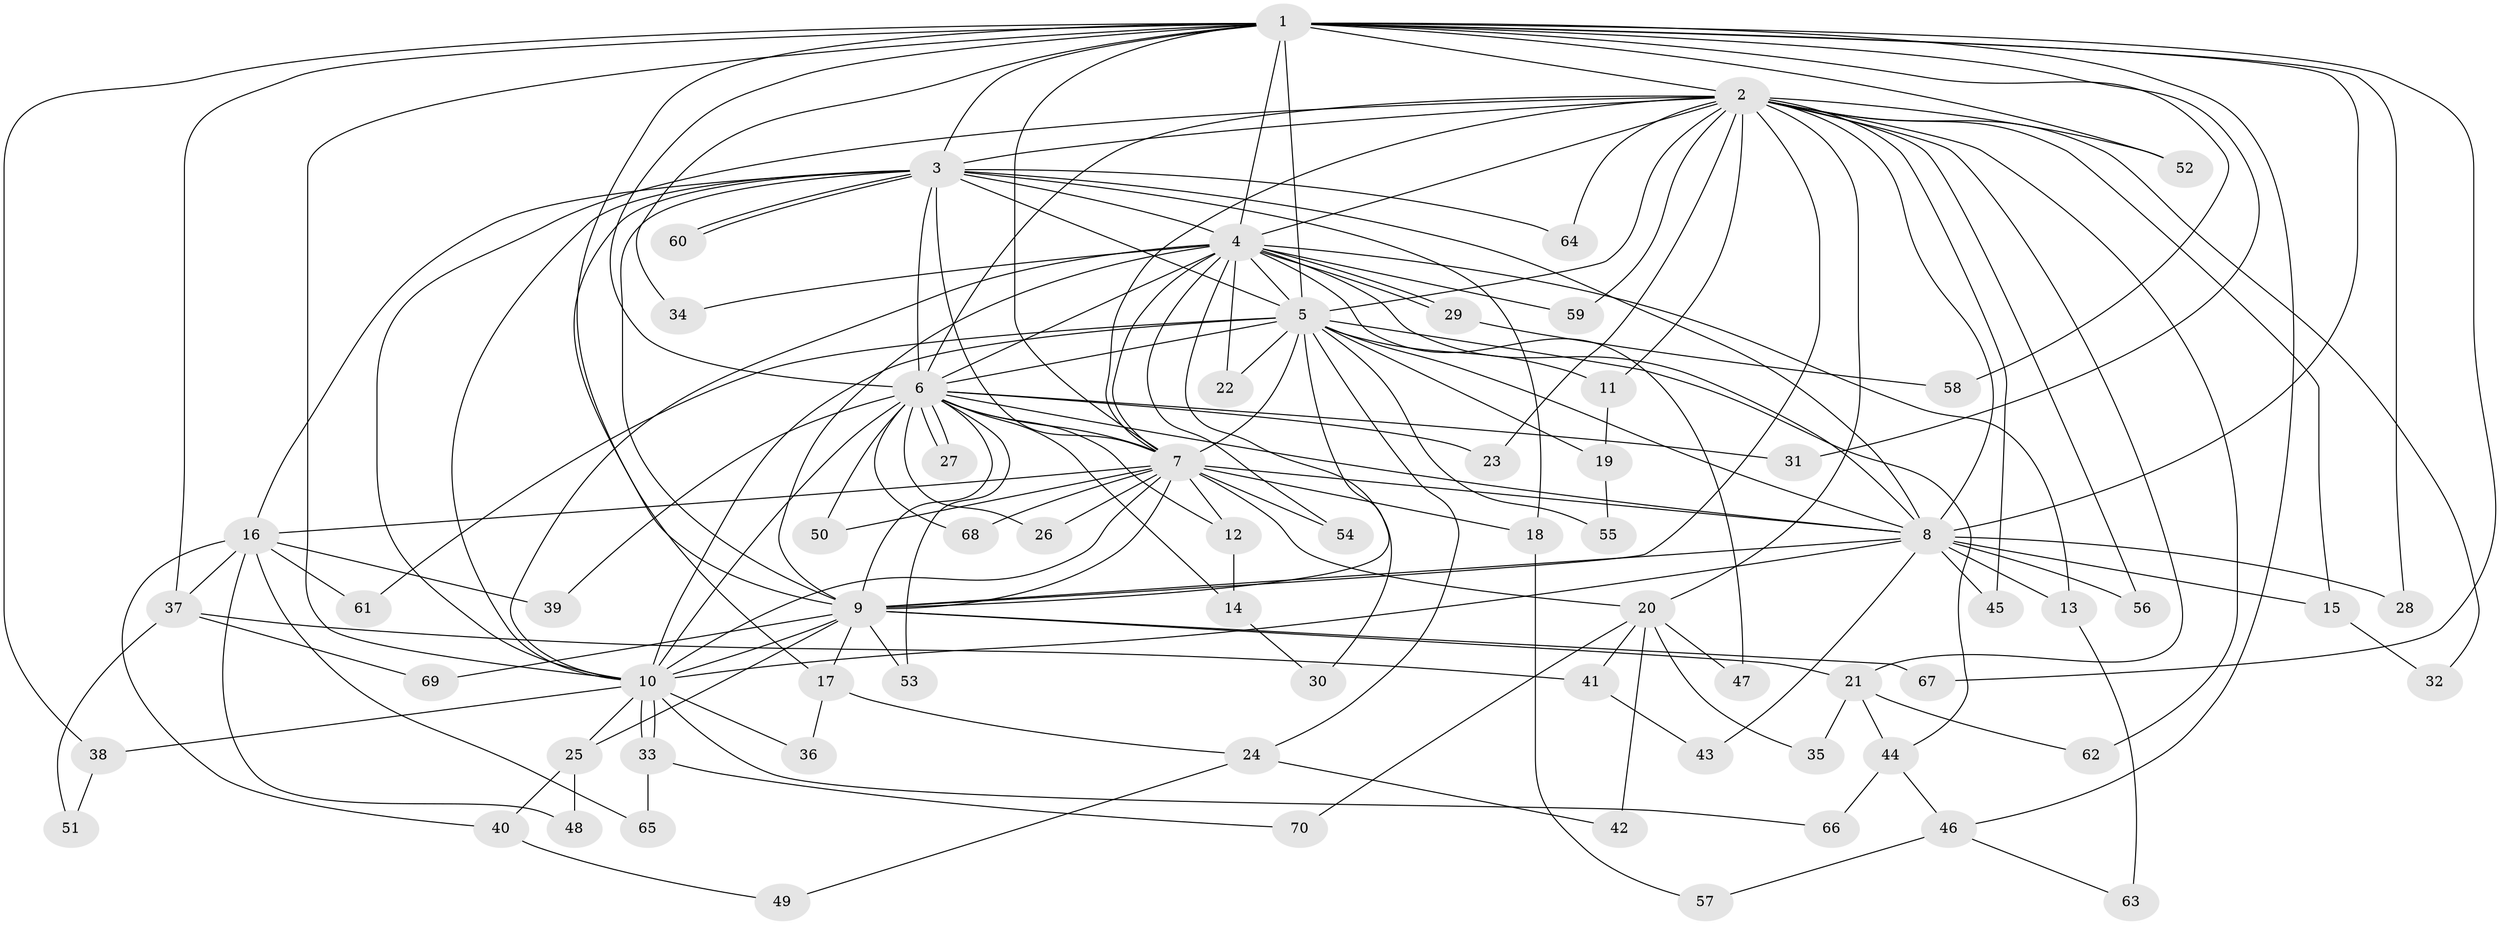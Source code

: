 // coarse degree distribution, {13: 0.041666666666666664, 7: 0.125, 15: 0.041666666666666664, 9: 0.08333333333333333, 5: 0.16666666666666666, 3: 0.3333333333333333, 2: 0.08333333333333333, 6: 0.041666666666666664, 4: 0.041666666666666664, 1: 0.041666666666666664}
// Generated by graph-tools (version 1.1) at 2025/50/03/04/25 22:50:01]
// undirected, 70 vertices, 165 edges
graph export_dot {
  node [color=gray90,style=filled];
  1;
  2;
  3;
  4;
  5;
  6;
  7;
  8;
  9;
  10;
  11;
  12;
  13;
  14;
  15;
  16;
  17;
  18;
  19;
  20;
  21;
  22;
  23;
  24;
  25;
  26;
  27;
  28;
  29;
  30;
  31;
  32;
  33;
  34;
  35;
  36;
  37;
  38;
  39;
  40;
  41;
  42;
  43;
  44;
  45;
  46;
  47;
  48;
  49;
  50;
  51;
  52;
  53;
  54;
  55;
  56;
  57;
  58;
  59;
  60;
  61;
  62;
  63;
  64;
  65;
  66;
  67;
  68;
  69;
  70;
  1 -- 2;
  1 -- 3;
  1 -- 4;
  1 -- 5;
  1 -- 6;
  1 -- 7;
  1 -- 8;
  1 -- 9;
  1 -- 10;
  1 -- 28;
  1 -- 31;
  1 -- 34;
  1 -- 37;
  1 -- 38;
  1 -- 46;
  1 -- 52;
  1 -- 58;
  1 -- 67;
  2 -- 3;
  2 -- 4;
  2 -- 5;
  2 -- 6;
  2 -- 7;
  2 -- 8;
  2 -- 9;
  2 -- 10;
  2 -- 11;
  2 -- 15;
  2 -- 20;
  2 -- 21;
  2 -- 23;
  2 -- 32;
  2 -- 45;
  2 -- 52;
  2 -- 56;
  2 -- 59;
  2 -- 62;
  2 -- 64;
  3 -- 4;
  3 -- 5;
  3 -- 6;
  3 -- 7;
  3 -- 8;
  3 -- 9;
  3 -- 10;
  3 -- 16;
  3 -- 17;
  3 -- 18;
  3 -- 60;
  3 -- 60;
  3 -- 64;
  4 -- 5;
  4 -- 6;
  4 -- 7;
  4 -- 8;
  4 -- 9;
  4 -- 10;
  4 -- 13;
  4 -- 22;
  4 -- 29;
  4 -- 29;
  4 -- 30;
  4 -- 34;
  4 -- 47;
  4 -- 54;
  4 -- 59;
  5 -- 6;
  5 -- 7;
  5 -- 8;
  5 -- 9;
  5 -- 10;
  5 -- 11;
  5 -- 19;
  5 -- 22;
  5 -- 24;
  5 -- 44;
  5 -- 55;
  5 -- 61;
  6 -- 7;
  6 -- 8;
  6 -- 9;
  6 -- 10;
  6 -- 12;
  6 -- 14;
  6 -- 23;
  6 -- 26;
  6 -- 27;
  6 -- 27;
  6 -- 31;
  6 -- 39;
  6 -- 50;
  6 -- 53;
  6 -- 68;
  7 -- 8;
  7 -- 9;
  7 -- 10;
  7 -- 12;
  7 -- 16;
  7 -- 18;
  7 -- 20;
  7 -- 26;
  7 -- 50;
  7 -- 54;
  7 -- 68;
  8 -- 9;
  8 -- 10;
  8 -- 13;
  8 -- 15;
  8 -- 28;
  8 -- 43;
  8 -- 45;
  8 -- 56;
  9 -- 10;
  9 -- 17;
  9 -- 21;
  9 -- 25;
  9 -- 53;
  9 -- 67;
  9 -- 69;
  10 -- 25;
  10 -- 33;
  10 -- 33;
  10 -- 36;
  10 -- 38;
  10 -- 66;
  11 -- 19;
  12 -- 14;
  13 -- 63;
  14 -- 30;
  15 -- 32;
  16 -- 37;
  16 -- 39;
  16 -- 40;
  16 -- 48;
  16 -- 61;
  16 -- 65;
  17 -- 24;
  17 -- 36;
  18 -- 57;
  19 -- 55;
  20 -- 35;
  20 -- 41;
  20 -- 42;
  20 -- 47;
  20 -- 70;
  21 -- 35;
  21 -- 44;
  21 -- 62;
  24 -- 42;
  24 -- 49;
  25 -- 40;
  25 -- 48;
  29 -- 58;
  33 -- 65;
  33 -- 70;
  37 -- 41;
  37 -- 51;
  37 -- 69;
  38 -- 51;
  40 -- 49;
  41 -- 43;
  44 -- 46;
  44 -- 66;
  46 -- 57;
  46 -- 63;
}
